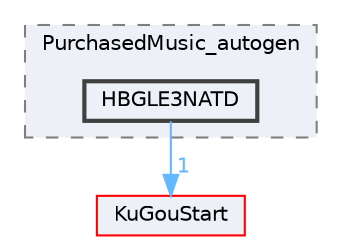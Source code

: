digraph "HBGLE3NATD"
{
 // LATEX_PDF_SIZE
  bgcolor="transparent";
  edge [fontname=Helvetica,fontsize=10,labelfontname=Helvetica,labelfontsize=10];
  node [fontname=Helvetica,fontsize=10,shape=box,height=0.2,width=0.4];
  compound=true
  subgraph clusterdir_d3300d21060769b798f020654a907857 {
    graph [ bgcolor="#edf0f7", pencolor="grey50", label="PurchasedMusic_autogen", fontname=Helvetica,fontsize=10 style="filled,dashed", URL="dir_d3300d21060769b798f020654a907857.html",tooltip=""]
  dir_2e4ca65e6b738270acb0b7d9ebe60e5c [label="HBGLE3NATD", fillcolor="#edf0f7", color="grey25", style="filled,bold", URL="dir_2e4ca65e6b738270acb0b7d9ebe60e5c.html",tooltip=""];
  }
  dir_e60601b218beddc6af0778ac41ea9cb2 [label="KuGouStart", fillcolor="#edf0f7", color="red", style="filled", URL="dir_e60601b218beddc6af0778ac41ea9cb2.html",tooltip=""];
  dir_2e4ca65e6b738270acb0b7d9ebe60e5c->dir_e60601b218beddc6af0778ac41ea9cb2 [headlabel="1", labeldistance=1.5 headhref="dir_000133_000172.html" href="dir_000133_000172.html" color="steelblue1" fontcolor="steelblue1"];
}
